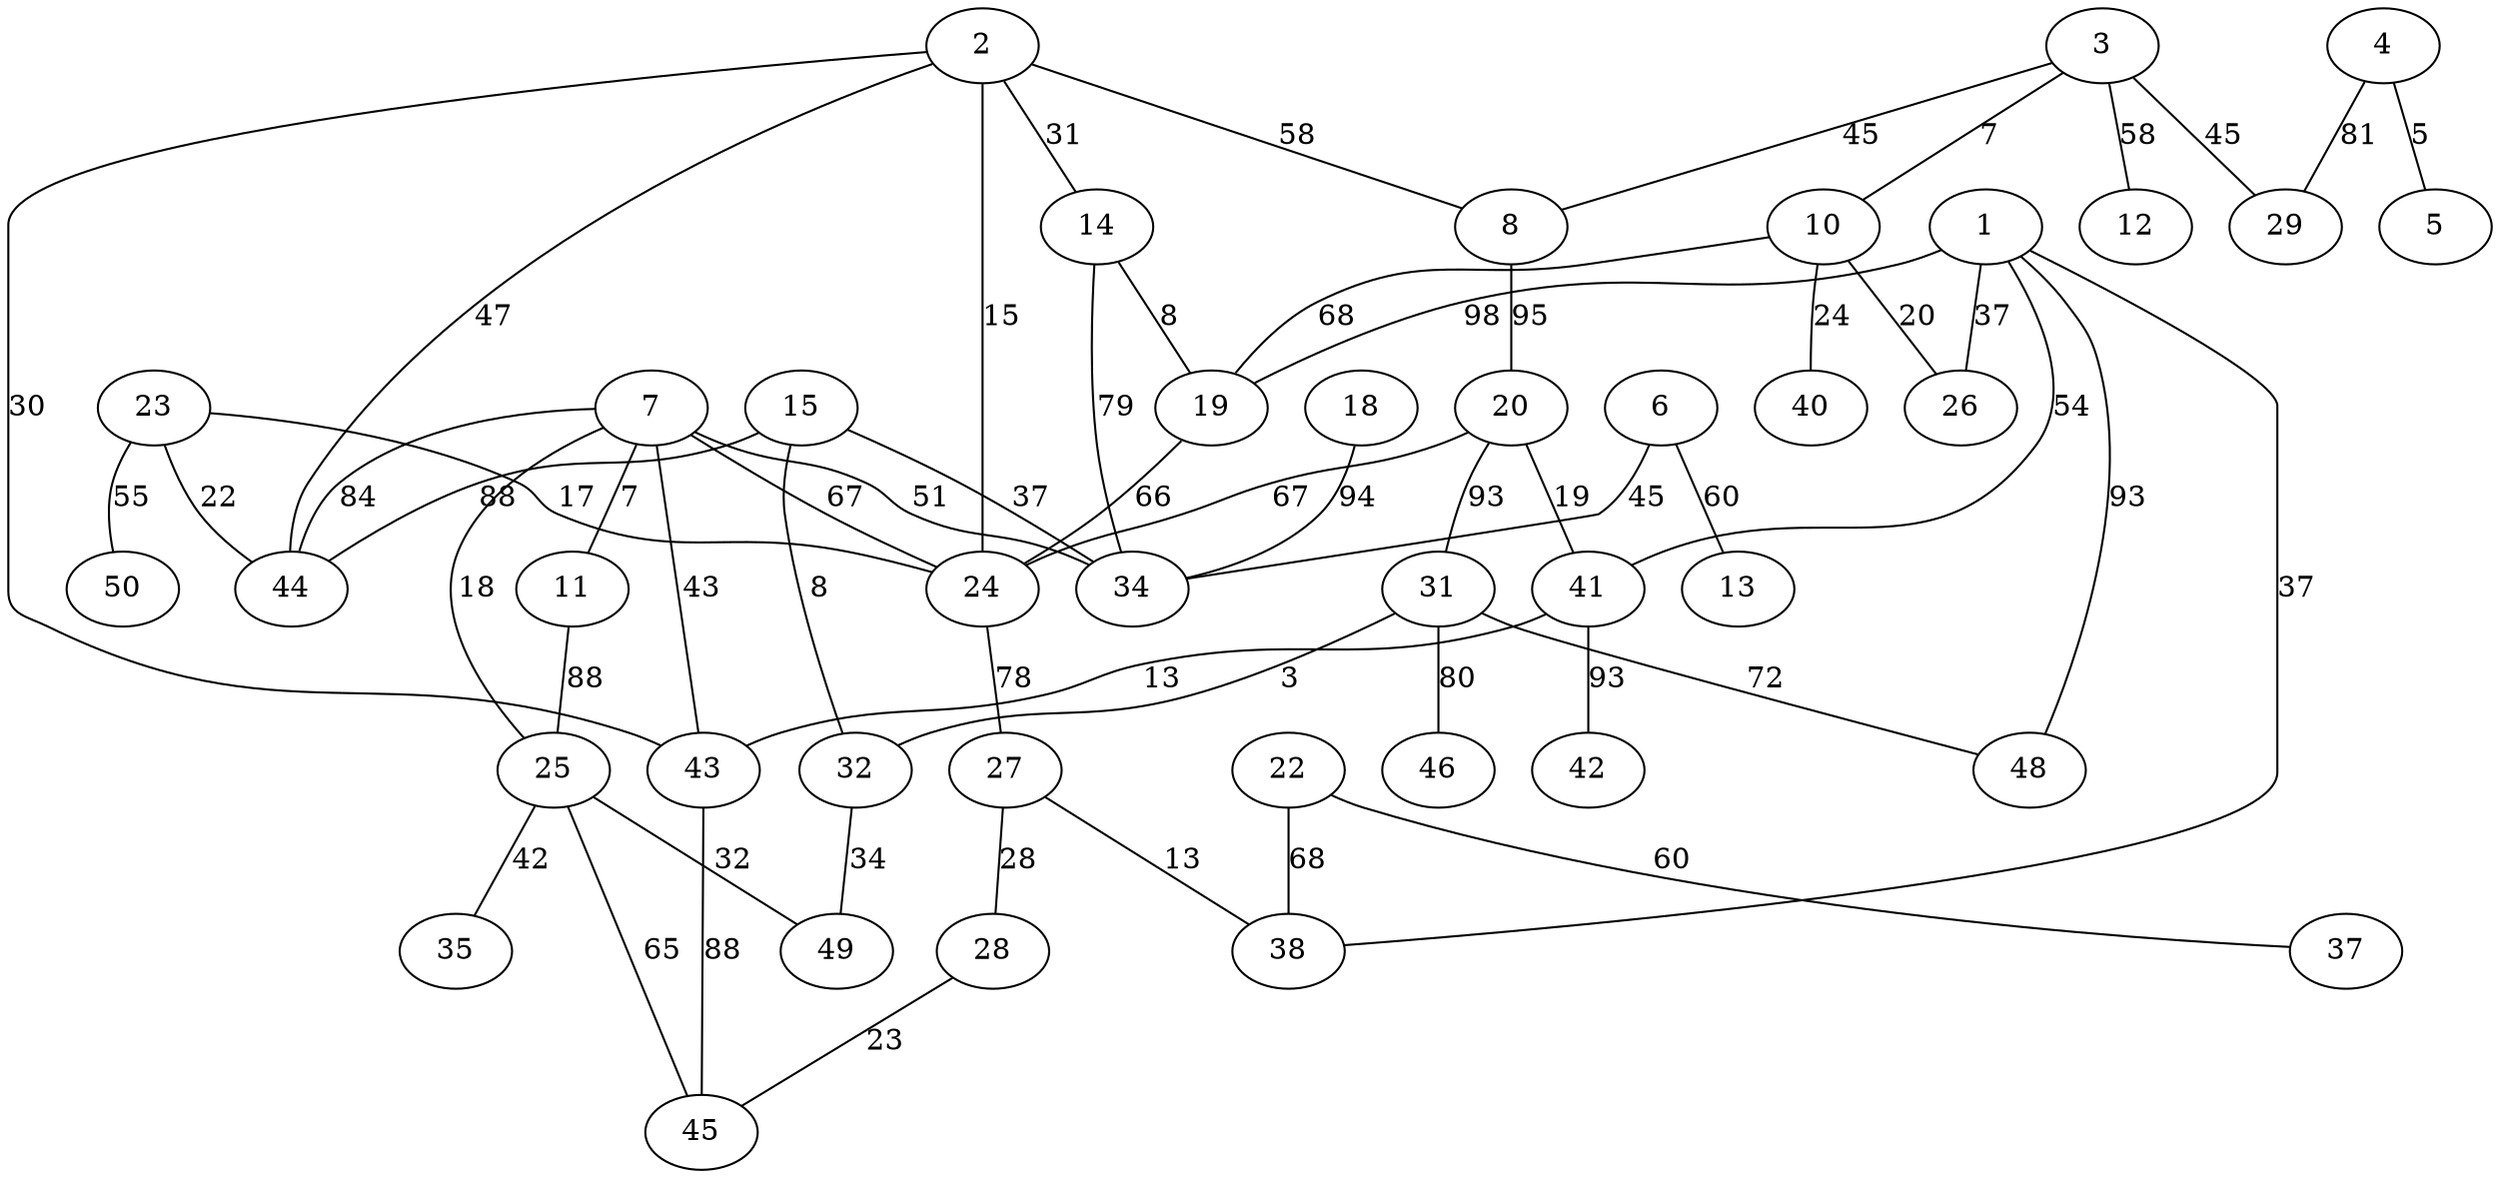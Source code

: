 graph G {
    1 -- 19 [label="98"];
    1 -- 26 [label="37"];
    1 -- 38 [label="37"];
    1 -- 41 [label="54"];
    1 -- 48 [label="93"];
    2 -- 8 [label="58"];
    2 -- 14 [label="31"];
    2 -- 24 [label="15"];
    2 -- 43 [label="30"];
    2 -- 44 [label="47"];
    3 -- 8 [label="45"];
    3 -- 10 [label="7"];
    3 -- 12 [label="58"];
    3 -- 29 [label="45"];
    4 -- 5 [label="5"];
    4 -- 29 [label="81"];
    6 -- 13 [label="60"];
    6 -- 34 [label="45"];
    7 -- 11 [label="7"];
    7 -- 24 [label="67"];
    7 -- 25 [label="18"];
    7 -- 34 [label="51"];
    7 -- 43 [label="43"];
    7 -- 44 [label="84"];
    8 -- 20 [label="95"];
    10 -- 19 [label="68"];
    10 -- 26 [label="20"];
    10 -- 40 [label="24"];
    11 -- 25 [label="88"];
    14 -- 19 [label="8"];
    14 -- 34 [label="79"];
    15 -- 32 [label="8"];
    15 -- 34 [label="37"];
    15 -- 44 [label="88"];
    18 -- 34 [label="94"];
    19 -- 24 [label="66"];
    20 -- 24 [label="67"];
    20 -- 31 [label="93"];
    20 -- 41 [label="19"];
    22 -- 37 [label="60"];
    22 -- 38 [label="68"];
    23 -- 24 [label="17"];
    23 -- 44 [label="22"];
    23 -- 50 [label="55"];
    24 -- 27 [label="78"];
    25 -- 35 [label="42"];
    25 -- 45 [label="65"];
    25 -- 49 [label="32"];
    27 -- 28 [label="28"];
    27 -- 38 [label="13"];
    28 -- 45 [label="23"];
    31 -- 32 [label="3"];
    31 -- 46 [label="80"];
    31 -- 48 [label="72"];
    32 -- 49 [label="34"];
    41 -- 42 [label="93"];
    41 -- 43 [label="13"];
    43 -- 45 [label="88"];
}
